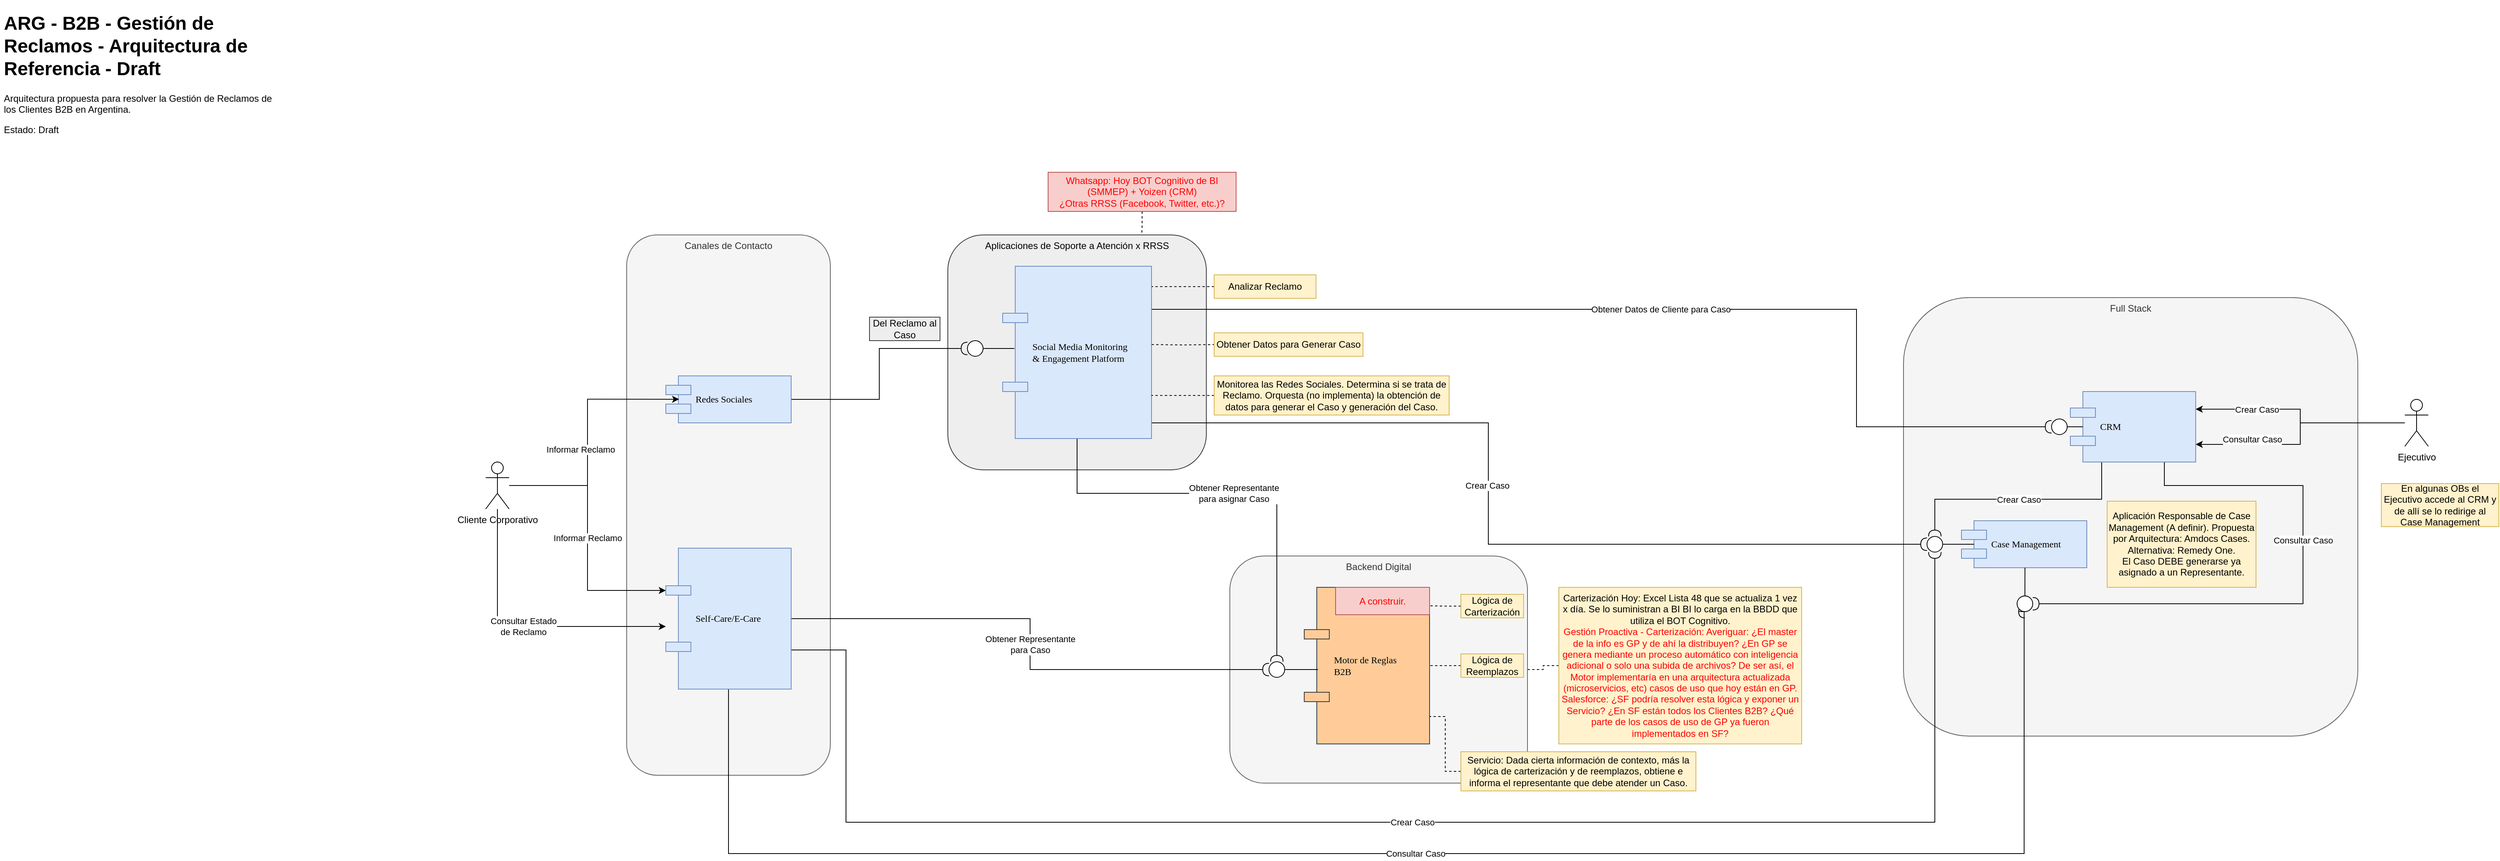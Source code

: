 <mxfile version="15.9.4" type="github" pages="2">
  <diagram id="kzgOf68wSGbUfHz-_0Cc" name="Page-1">
    <mxGraphModel dx="1073" dy="518" grid="1" gridSize="10" guides="1" tooltips="1" connect="1" arrows="1" fold="1" page="1" pageScale="1" pageWidth="3300" pageHeight="4681" math="0" shadow="0">
      <root>
        <mxCell id="0" />
        <mxCell id="1" parent="0" />
        <mxCell id="vs6aGQMoa5u0QKIRv44w-2" style="edgeStyle=orthogonalEdgeStyle;rounded=0;orthogonalLoop=1;jettySize=auto;html=1;entryX=1;entryY=0.5;entryDx=0;entryDy=0;fontColor=#FF0000;endArrow=none;endFill=0;dashed=1;" edge="1" parent="1" source="wRriMQukIgQcQXov5gLd-6" target="wRriMQukIgQcQXov5gLd-9">
          <mxGeometry relative="1" as="geometry" />
        </mxCell>
        <mxCell id="wRriMQukIgQcQXov5gLd-6" value="Carterización Hoy: Excel Lista 48 que se actualiza 1 vez x día. Se lo suministran a BI BI lo carga en la BBDD que utiliza el BOT Cognitivo.&lt;br&gt;&lt;font color=&quot;#ff0000&quot;&gt;Gestión Proactiva - Carterización: Averiguar: ¿El master de la info es GP y de ahí la distribuyen? ¿En GP se genera mediante un proceso automático con inteligencia adicional o solo una subida de archivos? De ser así, el Motor implementaría en una arquitectura actualizada (microservicios, etc) casos de uso que hoy están en GP.&lt;br&gt;Salesforce: ¿SF podría resolver esta lógica y exponer un Servicio? ¿En SF están todos los Clientes B2B? ¿Qué parte de los casos de uso de GP ya fueron implementados en SF?&lt;br&gt;&lt;/font&gt;" style="rounded=0;whiteSpace=wrap;html=1;fillColor=#fff2cc;strokeColor=#d6b656;" vertex="1" parent="1">
          <mxGeometry x="2090" y="800" width="310" height="200" as="geometry" />
        </mxCell>
        <mxCell id="wRriMQukIgQcQXov5gLd-9" value="Backend Digital" style="rounded=1;whiteSpace=wrap;html=1;fontColor=#333333;verticalAlign=top;fillColor=#f5f5f5;strokeColor=#666666;" vertex="1" parent="1">
          <mxGeometry x="1670" y="760" width="380" height="290" as="geometry" />
        </mxCell>
        <mxCell id="LpdoW_9JMqIotmGDeJkZ-57" value="&lt;div style=&quot;text-align: justify&quot;&gt;Full Stack&lt;/div&gt;" style="rounded=1;whiteSpace=wrap;html=1;verticalAlign=top;fillColor=#f5f5f5;fontColor=#333333;strokeColor=#666666;" parent="1" vertex="1">
          <mxGeometry x="2530" y="430" width="580" height="560" as="geometry" />
        </mxCell>
        <mxCell id="LpdoW_9JMqIotmGDeJkZ-58" value="Aplicaciones de Soporte a Atención x RRSS" style="rounded=1;whiteSpace=wrap;html=1;strokeColor=#36393d;fillColor=#eeeeee;verticalAlign=top;" parent="1" vertex="1">
          <mxGeometry x="1310" y="350" width="330" height="300" as="geometry" />
        </mxCell>
        <mxCell id="LpdoW_9JMqIotmGDeJkZ-10" value="&lt;div style=&quot;text-align: justify&quot;&gt;&lt;span&gt;Canales de Contacto&lt;/span&gt;&lt;/div&gt;" style="rounded=1;whiteSpace=wrap;html=1;verticalAlign=top;fillColor=#f5f5f5;fontColor=#333333;strokeColor=#666666;" parent="1" vertex="1">
          <mxGeometry x="900" y="350" width="260" height="690" as="geometry" />
        </mxCell>
        <mxCell id="LpdoW_9JMqIotmGDeJkZ-56" style="edgeStyle=orthogonalEdgeStyle;rounded=0;orthogonalLoop=1;jettySize=auto;html=1;entryX=0;entryY=0.5;entryDx=0;entryDy=0;startArrow=none;startFill=0;endArrow=halfCircle;endFill=0;" parent="1" source="LpdoW_9JMqIotmGDeJkZ-1" target="LpdoW_9JMqIotmGDeJkZ-38" edge="1">
          <mxGeometry relative="1" as="geometry" />
        </mxCell>
        <mxCell id="LpdoW_9JMqIotmGDeJkZ-1" value="Redes Sociales" style="shape=component;align=left;spacingLeft=36;rounded=0;shadow=0;comic=0;labelBackgroundColor=none;strokeWidth=1;fontFamily=Verdana;fontSize=12;html=1;fillColor=#dae8fc;strokeColor=#6c8ebf;" parent="1" vertex="1">
          <mxGeometry x="950" y="530" width="160" height="60" as="geometry" />
        </mxCell>
        <mxCell id="LpdoW_9JMqIotmGDeJkZ-3" style="edgeStyle=orthogonalEdgeStyle;rounded=0;orthogonalLoop=1;jettySize=auto;html=1;entryX=0.106;entryY=0.497;entryDx=0;entryDy=0;entryPerimeter=0;" parent="1" source="LpdoW_9JMqIotmGDeJkZ-2" target="LpdoW_9JMqIotmGDeJkZ-1" edge="1">
          <mxGeometry relative="1" as="geometry">
            <Array as="points">
              <mxPoint x="850" y="670" />
              <mxPoint x="850" y="560" />
            </Array>
          </mxGeometry>
        </mxCell>
        <mxCell id="LpdoW_9JMqIotmGDeJkZ-4" value="Informar Reclamo" style="edgeLabel;html=1;align=center;verticalAlign=middle;resizable=0;points=[];" parent="LpdoW_9JMqIotmGDeJkZ-3" vertex="1" connectable="0">
          <mxGeometry x="-0.107" relative="1" as="geometry">
            <mxPoint x="-9" as="offset" />
          </mxGeometry>
        </mxCell>
        <mxCell id="LpdoW_9JMqIotmGDeJkZ-6" value="Informar Reclamo" style="edgeStyle=orthogonalEdgeStyle;rounded=0;orthogonalLoop=1;jettySize=auto;html=1;entryX=0;entryY=0.3;entryDx=0;entryDy=0;" parent="1" source="LpdoW_9JMqIotmGDeJkZ-2" target="LpdoW_9JMqIotmGDeJkZ-5" edge="1">
          <mxGeometry relative="1" as="geometry" />
        </mxCell>
        <mxCell id="zNlmrGA9Vb_LrglZSPZl-1" value="Consultar Estado &lt;br&gt;de Reclamo" style="edgeStyle=orthogonalEdgeStyle;rounded=0;orthogonalLoop=1;jettySize=auto;html=1;" parent="1" source="LpdoW_9JMqIotmGDeJkZ-2" target="LpdoW_9JMqIotmGDeJkZ-5" edge="1">
          <mxGeometry relative="1" as="geometry">
            <Array as="points">
              <mxPoint x="735" y="850" />
            </Array>
          </mxGeometry>
        </mxCell>
        <mxCell id="LpdoW_9JMqIotmGDeJkZ-2" value="Cliente Corporativo" style="shape=umlActor;verticalLabelPosition=bottom;verticalAlign=top;html=1;outlineConnect=0;" parent="1" vertex="1">
          <mxGeometry x="720" y="640" width="30" height="60" as="geometry" />
        </mxCell>
        <mxCell id="LpdoW_9JMqIotmGDeJkZ-60" value="Crear Caso" style="edgeStyle=orthogonalEdgeStyle;rounded=0;orthogonalLoop=1;jettySize=auto;html=1;entryX=0.5;entryY=1;entryDx=0;entryDy=0;startArrow=none;startFill=0;endArrow=halfCircle;endFill=0;" parent="1" source="LpdoW_9JMqIotmGDeJkZ-5" target="LpdoW_9JMqIotmGDeJkZ-50" edge="1">
          <mxGeometry relative="1" as="geometry">
            <Array as="points">
              <mxPoint x="1180" y="880" />
              <mxPoint x="1180" y="1100" />
              <mxPoint x="2570" y="1100" />
            </Array>
          </mxGeometry>
        </mxCell>
        <mxCell id="zNlmrGA9Vb_LrglZSPZl-7" value="Consultar Caso" style="edgeStyle=orthogonalEdgeStyle;rounded=0;orthogonalLoop=1;jettySize=auto;html=1;entryX=0.5;entryY=1;entryDx=0;entryDy=0;endArrow=halfCircle;endFill=0;" parent="1" source="LpdoW_9JMqIotmGDeJkZ-5" target="zNlmrGA9Vb_LrglZSPZl-3" edge="1">
          <mxGeometry relative="1" as="geometry">
            <Array as="points">
              <mxPoint x="1030" y="1140" />
              <mxPoint x="2684" y="1140" />
            </Array>
          </mxGeometry>
        </mxCell>
        <mxCell id="zNlmrGA9Vb_LrglZSPZl-23" value="Obtener Representante &lt;br&gt;para Caso" style="edgeStyle=orthogonalEdgeStyle;rounded=0;orthogonalLoop=1;jettySize=auto;html=1;entryX=0;entryY=0.5;entryDx=0;entryDy=0;endArrow=halfCircle;endFill=0;" parent="1" source="LpdoW_9JMqIotmGDeJkZ-5" target="LpdoW_9JMqIotmGDeJkZ-19" edge="1">
          <mxGeometry relative="1" as="geometry" />
        </mxCell>
        <mxCell id="LpdoW_9JMqIotmGDeJkZ-5" value="Self-Care/E-Care" style="shape=component;align=left;spacingLeft=36;rounded=0;shadow=0;comic=0;labelBackgroundColor=none;strokeWidth=1;fontFamily=Verdana;fontSize=12;html=1;fillColor=#dae8fc;strokeColor=#6c8ebf;" parent="1" vertex="1">
          <mxGeometry x="950" y="750" width="160" height="180" as="geometry" />
        </mxCell>
        <mxCell id="zNlmrGA9Vb_LrglZSPZl-16" value="Crear Caso" style="edgeStyle=orthogonalEdgeStyle;rounded=0;orthogonalLoop=1;jettySize=auto;html=1;endArrow=classic;endFill=1;entryX=1;entryY=0.25;entryDx=0;entryDy=0;" parent="1" source="LpdoW_9JMqIotmGDeJkZ-7" target="zNlmrGA9Vb_LrglZSPZl-14" edge="1">
          <mxGeometry x="0.452" relative="1" as="geometry">
            <mxPoint as="offset" />
          </mxGeometry>
        </mxCell>
        <mxCell id="zNlmrGA9Vb_LrglZSPZl-20" value="Consultar Caso" style="edgeStyle=orthogonalEdgeStyle;rounded=0;orthogonalLoop=1;jettySize=auto;html=1;entryX=1;entryY=0.75;entryDx=0;entryDy=0;endArrow=classic;endFill=1;" parent="1" source="LpdoW_9JMqIotmGDeJkZ-7" target="zNlmrGA9Vb_LrglZSPZl-14" edge="1">
          <mxGeometry x="0.511" y="-7" relative="1" as="geometry">
            <mxPoint as="offset" />
          </mxGeometry>
        </mxCell>
        <mxCell id="LpdoW_9JMqIotmGDeJkZ-7" value="Ejecutivo" style="shape=umlActor;verticalLabelPosition=bottom;verticalAlign=top;html=1;outlineConnect=0;" parent="1" vertex="1">
          <mxGeometry x="3170" y="560" width="30" height="60" as="geometry" />
        </mxCell>
        <mxCell id="LpdoW_9JMqIotmGDeJkZ-11" value="Motor de Reglas &lt;br&gt;B2B" style="shape=component;align=left;spacingLeft=36;rounded=0;shadow=0;comic=0;labelBackgroundColor=none;strokeWidth=1;fontFamily=Verdana;fontSize=12;html=1;fillColor=#ffcc99;strokeColor=#36393d;" parent="1" vertex="1">
          <mxGeometry x="1765" y="800" width="160" height="200" as="geometry" />
        </mxCell>
        <mxCell id="LpdoW_9JMqIotmGDeJkZ-13" style="edgeStyle=orthogonalEdgeStyle;rounded=0;orthogonalLoop=1;jettySize=auto;html=1;entryX=1.002;entryY=0.118;entryDx=0;entryDy=0;entryPerimeter=0;endArrow=none;endFill=0;dashed=1;" parent="1" source="LpdoW_9JMqIotmGDeJkZ-12" target="LpdoW_9JMqIotmGDeJkZ-11" edge="1">
          <mxGeometry relative="1" as="geometry" />
        </mxCell>
        <mxCell id="LpdoW_9JMqIotmGDeJkZ-12" value="Lógica de Carterización" style="text;html=1;strokeColor=#d6b656;fillColor=#fff2cc;align=center;verticalAlign=middle;whiteSpace=wrap;rounded=0;" parent="1" vertex="1">
          <mxGeometry x="1965" y="809" width="80" height="30" as="geometry" />
        </mxCell>
        <mxCell id="LpdoW_9JMqIotmGDeJkZ-15" value="" style="edgeStyle=orthogonalEdgeStyle;rounded=0;orthogonalLoop=1;jettySize=auto;html=1;endArrow=none;endFill=0;dashed=1;" parent="1" source="LpdoW_9JMqIotmGDeJkZ-14" target="LpdoW_9JMqIotmGDeJkZ-11" edge="1">
          <mxGeometry relative="1" as="geometry" />
        </mxCell>
        <mxCell id="LpdoW_9JMqIotmGDeJkZ-14" value="Lógica de Reemplazos" style="text;html=1;strokeColor=#d6b656;fillColor=#fff2cc;align=center;verticalAlign=middle;whiteSpace=wrap;rounded=0;" parent="1" vertex="1">
          <mxGeometry x="1965" y="885" width="80" height="30" as="geometry" />
        </mxCell>
        <mxCell id="LpdoW_9JMqIotmGDeJkZ-18" style="edgeStyle=orthogonalEdgeStyle;rounded=0;orthogonalLoop=1;jettySize=auto;html=1;entryX=1;entryY=0.825;entryDx=0;entryDy=0;endArrow=none;endFill=0;entryPerimeter=0;dashed=1;" parent="1" source="LpdoW_9JMqIotmGDeJkZ-16" target="LpdoW_9JMqIotmGDeJkZ-11" edge="1">
          <mxGeometry relative="1" as="geometry" />
        </mxCell>
        <mxCell id="LpdoW_9JMqIotmGDeJkZ-16" value="Servicio: Dada cierta información de contexto, más la lógica de carterización y de reemplazos, obtiene e informa el representante que debe atender un Caso." style="text;html=1;strokeColor=#d6b656;fillColor=#fff2cc;align=center;verticalAlign=middle;whiteSpace=wrap;rounded=0;" parent="1" vertex="1">
          <mxGeometry x="1965" y="1010" width="300" height="50" as="geometry" />
        </mxCell>
        <mxCell id="zNlmrGA9Vb_LrglZSPZl-22" style="edgeStyle=orthogonalEdgeStyle;rounded=0;orthogonalLoop=1;jettySize=auto;html=1;entryX=0.11;entryY=0.525;entryDx=0;entryDy=0;entryPerimeter=0;endArrow=none;endFill=0;" parent="1" source="LpdoW_9JMqIotmGDeJkZ-19" target="LpdoW_9JMqIotmGDeJkZ-11" edge="1">
          <mxGeometry relative="1" as="geometry" />
        </mxCell>
        <mxCell id="LpdoW_9JMqIotmGDeJkZ-19" value="" style="ellipse;whiteSpace=wrap;html=1;rounded=0;shadow=0;comic=0;labelBackgroundColor=none;strokeWidth=1;fontFamily=Verdana;fontSize=12;align=center;" parent="1" vertex="1">
          <mxGeometry x="1720" y="895" width="20" height="20" as="geometry" />
        </mxCell>
        <mxCell id="LpdoW_9JMqIotmGDeJkZ-46" value="Obtener Datos de Cliente para Caso" style="edgeStyle=orthogonalEdgeStyle;rounded=0;orthogonalLoop=1;jettySize=auto;html=1;endArrow=halfCircle;endFill=0;entryX=0;entryY=0.5;entryDx=0;entryDy=0;" parent="1" source="LpdoW_9JMqIotmGDeJkZ-31" target="wRriMQukIgQcQXov5gLd-4" edge="1">
          <mxGeometry relative="1" as="geometry">
            <Array as="points">
              <mxPoint x="2470" y="445" />
              <mxPoint x="2470" y="595" />
            </Array>
            <mxPoint x="2684" y="500" as="targetPoint" />
          </mxGeometry>
        </mxCell>
        <mxCell id="LpdoW_9JMqIotmGDeJkZ-52" value="Crear Caso&amp;nbsp;" style="edgeStyle=orthogonalEdgeStyle;rounded=0;orthogonalLoop=1;jettySize=auto;html=1;entryX=0;entryY=0.5;entryDx=0;entryDy=0;endArrow=halfCircle;endFill=0;" parent="1" source="LpdoW_9JMqIotmGDeJkZ-31" target="LpdoW_9JMqIotmGDeJkZ-50" edge="1">
          <mxGeometry x="-0.109" relative="1" as="geometry">
            <Array as="points">
              <mxPoint x="2000" y="590" />
              <mxPoint x="2000" y="745" />
            </Array>
            <mxPoint as="offset" />
          </mxGeometry>
        </mxCell>
        <mxCell id="LpdoW_9JMqIotmGDeJkZ-54" style="edgeStyle=orthogonalEdgeStyle;rounded=0;orthogonalLoop=1;jettySize=auto;html=1;entryX=0;entryY=0.5;entryDx=0;entryDy=0;endArrow=none;endFill=0;dashed=1;" parent="1" target="LpdoW_9JMqIotmGDeJkZ-35" edge="1">
          <mxGeometry relative="1" as="geometry">
            <mxPoint x="1570" y="490" as="sourcePoint" />
          </mxGeometry>
        </mxCell>
        <mxCell id="zNlmrGA9Vb_LrglZSPZl-24" value="Obtener Representante &lt;br&gt;para asignar Caso" style="edgeStyle=orthogonalEdgeStyle;rounded=0;orthogonalLoop=1;jettySize=auto;html=1;entryX=0.5;entryY=0;entryDx=0;entryDy=0;endArrow=halfCircle;endFill=0;" parent="1" source="LpdoW_9JMqIotmGDeJkZ-31" target="LpdoW_9JMqIotmGDeJkZ-19" edge="1">
          <mxGeometry relative="1" as="geometry">
            <Array as="points">
              <mxPoint x="1475" y="680" />
              <mxPoint x="1730" y="680" />
            </Array>
          </mxGeometry>
        </mxCell>
        <mxCell id="LpdoW_9JMqIotmGDeJkZ-31" value="Social Media Monitoring &lt;br&gt;&amp;amp; Engagement Platform" style="shape=component;align=left;spacingLeft=36;rounded=0;shadow=0;comic=0;labelBackgroundColor=none;strokeWidth=1;fontFamily=Verdana;fontSize=12;html=1;fillColor=#dae8fc;strokeColor=#6c8ebf;" parent="1" vertex="1">
          <mxGeometry x="1380" y="390" width="190" height="220" as="geometry" />
        </mxCell>
        <mxCell id="LpdoW_9JMqIotmGDeJkZ-32" style="edgeStyle=orthogonalEdgeStyle;rounded=0;orthogonalLoop=1;jettySize=auto;html=1;entryX=1.002;entryY=0.118;entryDx=0;entryDy=0;entryPerimeter=0;endArrow=none;endFill=0;dashed=1;" parent="1" source="LpdoW_9JMqIotmGDeJkZ-33" target="LpdoW_9JMqIotmGDeJkZ-31" edge="1">
          <mxGeometry relative="1" as="geometry" />
        </mxCell>
        <mxCell id="LpdoW_9JMqIotmGDeJkZ-33" value="Analizar Reclamo" style="text;html=1;strokeColor=#d6b656;fillColor=#fff2cc;align=center;verticalAlign=middle;whiteSpace=wrap;rounded=0;" parent="1" vertex="1">
          <mxGeometry x="1650" y="401" width="130" height="30" as="geometry" />
        </mxCell>
        <mxCell id="LpdoW_9JMqIotmGDeJkZ-35" value="Obtener Datos para Generar Caso" style="text;html=1;strokeColor=#d6b656;fillColor=#fff2cc;align=center;verticalAlign=middle;whiteSpace=wrap;rounded=0;" parent="1" vertex="1">
          <mxGeometry x="1650" y="475" width="190" height="30" as="geometry" />
        </mxCell>
        <mxCell id="LpdoW_9JMqIotmGDeJkZ-36" style="edgeStyle=orthogonalEdgeStyle;rounded=0;orthogonalLoop=1;jettySize=auto;html=1;entryX=1;entryY=0.75;entryDx=0;entryDy=0;endArrow=none;endFill=0;dashed=1;" parent="1" source="LpdoW_9JMqIotmGDeJkZ-37" target="LpdoW_9JMqIotmGDeJkZ-31" edge="1">
          <mxGeometry relative="1" as="geometry" />
        </mxCell>
        <mxCell id="LpdoW_9JMqIotmGDeJkZ-37" value="Monitorea las Redes Sociales. Determina si se trata de Reclamo. Orquesta (no implementa) la obtención de datos para generar el Caso y generación del Caso." style="text;html=1;strokeColor=#d6b656;fillColor=#fff2cc;align=center;verticalAlign=middle;whiteSpace=wrap;rounded=0;" parent="1" vertex="1">
          <mxGeometry x="1650" y="530" width="300" height="50" as="geometry" />
        </mxCell>
        <mxCell id="LpdoW_9JMqIotmGDeJkZ-38" value="" style="ellipse;whiteSpace=wrap;html=1;rounded=0;shadow=0;comic=0;labelBackgroundColor=none;strokeWidth=1;fontFamily=Verdana;fontSize=12;align=center;" parent="1" vertex="1">
          <mxGeometry x="1335" y="485" width="20" height="20" as="geometry" />
        </mxCell>
        <mxCell id="LpdoW_9JMqIotmGDeJkZ-39" style="edgeStyle=elbowEdgeStyle;rounded=0;html=1;labelBackgroundColor=none;startArrow=none;startFill=0;startSize=8;endArrow=none;endFill=0;endSize=16;fontFamily=Verdana;fontSize=12;" parent="1" source="LpdoW_9JMqIotmGDeJkZ-38" edge="1">
          <mxGeometry relative="1" as="geometry">
            <mxPoint x="1395" y="495" as="targetPoint" />
          </mxGeometry>
        </mxCell>
        <mxCell id="LpdoW_9JMqIotmGDeJkZ-40" value="Del Reclamo al Caso" style="text;html=1;strokeColor=#36393d;fillColor=#eeeeee;align=center;verticalAlign=middle;whiteSpace=wrap;rounded=0;" parent="1" vertex="1">
          <mxGeometry x="1210" y="455" width="90" height="30" as="geometry" />
        </mxCell>
        <mxCell id="LpdoW_9JMqIotmGDeJkZ-49" value="Case Management" style="shape=component;align=left;spacingLeft=36;rounded=0;shadow=0;comic=0;labelBackgroundColor=none;strokeWidth=1;fontFamily=Verdana;fontSize=12;html=1;fillColor=#dae8fc;strokeColor=#6c8ebf;" parent="1" vertex="1">
          <mxGeometry x="2604" y="715" width="160" height="60" as="geometry" />
        </mxCell>
        <mxCell id="LpdoW_9JMqIotmGDeJkZ-50" value="" style="ellipse;whiteSpace=wrap;html=1;rounded=0;shadow=0;comic=0;labelBackgroundColor=none;strokeWidth=1;fontFamily=Verdana;fontSize=12;align=center;" parent="1" vertex="1">
          <mxGeometry x="2560" y="735" width="20" height="20" as="geometry" />
        </mxCell>
        <mxCell id="LpdoW_9JMqIotmGDeJkZ-51" style="edgeStyle=elbowEdgeStyle;rounded=0;html=1;labelBackgroundColor=none;startArrow=none;startFill=0;startSize=8;endArrow=none;endFill=0;endSize=16;fontFamily=Verdana;fontSize=12;" parent="1" source="LpdoW_9JMqIotmGDeJkZ-50" edge="1">
          <mxGeometry relative="1" as="geometry">
            <mxPoint x="2620" y="745" as="targetPoint" />
          </mxGeometry>
        </mxCell>
        <mxCell id="zNlmrGA9Vb_LrglZSPZl-2" style="edgeStyle=orthogonalEdgeStyle;rounded=0;orthogonalLoop=1;jettySize=auto;html=1;exitX=0.863;exitY=0.983;exitDx=0;exitDy=0;entryX=0.5;entryY=0;entryDx=0;entryDy=0;exitPerimeter=0;endArrow=none;endFill=0;" parent="1" target="zNlmrGA9Vb_LrglZSPZl-3" edge="1">
          <mxGeometry relative="1" as="geometry">
            <mxPoint x="2685.08" y="775" as="sourcePoint" />
          </mxGeometry>
        </mxCell>
        <mxCell id="zNlmrGA9Vb_LrglZSPZl-3" value="" style="ellipse;whiteSpace=wrap;html=1;rounded=0;shadow=0;comic=0;labelBackgroundColor=none;strokeWidth=1;fontFamily=Verdana;fontSize=12;align=center;" parent="1" vertex="1">
          <mxGeometry x="2675" y="811.02" width="20" height="20" as="geometry" />
        </mxCell>
        <mxCell id="zNlmrGA9Vb_LrglZSPZl-9" value="Aplicación Responsable de Case Management (A definir). Propuesta por Arquitectura: Amdocs Cases. Alternativa: Remedy One.&lt;br&gt;El Caso DEBE generarse ya asignado a un Representante." style="text;html=1;strokeColor=#d6b656;fillColor=#fff2cc;align=center;verticalAlign=middle;whiteSpace=wrap;rounded=0;" parent="1" vertex="1">
          <mxGeometry x="2790" y="690" width="190" height="110" as="geometry" />
        </mxCell>
        <mxCell id="zNlmrGA9Vb_LrglZSPZl-17" value="Crear Caso" style="edgeStyle=orthogonalEdgeStyle;rounded=0;orthogonalLoop=1;jettySize=auto;html=1;entryX=0.5;entryY=0;entryDx=0;entryDy=0;endArrow=halfCircle;endFill=0;exitX=0.25;exitY=1;exitDx=0;exitDy=0;" parent="1" source="zNlmrGA9Vb_LrglZSPZl-14" target="LpdoW_9JMqIotmGDeJkZ-50" edge="1">
          <mxGeometry relative="1" as="geometry" />
        </mxCell>
        <mxCell id="zNlmrGA9Vb_LrglZSPZl-18" value="Consultar Caso" style="edgeStyle=orthogonalEdgeStyle;rounded=0;orthogonalLoop=1;jettySize=auto;html=1;entryX=1;entryY=0.5;entryDx=0;entryDy=0;endArrow=halfCircle;endFill=0;exitX=0.75;exitY=1;exitDx=0;exitDy=0;" parent="1" source="zNlmrGA9Vb_LrglZSPZl-14" target="zNlmrGA9Vb_LrglZSPZl-3" edge="1">
          <mxGeometry x="-0.212" relative="1" as="geometry">
            <Array as="points">
              <mxPoint x="2863" y="670" />
              <mxPoint x="3040" y="670" />
              <mxPoint x="3040" y="821" />
            </Array>
            <mxPoint as="offset" />
          </mxGeometry>
        </mxCell>
        <mxCell id="zNlmrGA9Vb_LrglZSPZl-14" value="CRM" style="shape=component;align=left;spacingLeft=36;rounded=0;shadow=0;comic=0;labelBackgroundColor=none;strokeWidth=1;fontFamily=Verdana;fontSize=12;html=1;fillColor=#dae8fc;strokeColor=#6c8ebf;" parent="1" vertex="1">
          <mxGeometry x="2743" y="550" width="160" height="90" as="geometry" />
        </mxCell>
        <mxCell id="zNlmrGA9Vb_LrglZSPZl-21" value="En algunas OBs el Ejecutivo accede al CRM y de allí se lo redirige al Case Management" style="text;html=1;strokeColor=#d6b656;fillColor=#fff2cc;align=center;verticalAlign=middle;whiteSpace=wrap;rounded=0;" parent="1" vertex="1">
          <mxGeometry x="3140" y="667.5" width="150" height="55" as="geometry" />
        </mxCell>
        <mxCell id="wRriMQukIgQcQXov5gLd-3" style="edgeStyle=orthogonalEdgeStyle;rounded=0;orthogonalLoop=1;jettySize=auto;html=1;entryX=0.75;entryY=0;entryDx=0;entryDy=0;fontColor=#FF0000;dashed=1;endArrow=none;endFill=0;" edge="1" parent="1" source="wRriMQukIgQcQXov5gLd-1" target="LpdoW_9JMqIotmGDeJkZ-58">
          <mxGeometry relative="1" as="geometry" />
        </mxCell>
        <mxCell id="wRriMQukIgQcQXov5gLd-1" value="&lt;font color=&quot;#ff0000&quot;&gt;Whatsapp: Hoy BOT Cognitivo de BI (SMMEP) + Yoizen (CRM)&lt;br&gt;¿Otras RRSS (Facebook, Twitter, etc.)?&lt;br&gt;&lt;/font&gt;" style="text;html=1;strokeColor=#b85450;fillColor=#f8cecc;align=center;verticalAlign=middle;whiteSpace=wrap;rounded=0;" vertex="1" parent="1">
          <mxGeometry x="1438" y="270" width="240" height="50" as="geometry" />
        </mxCell>
        <mxCell id="wRriMQukIgQcQXov5gLd-5" value="" style="edgeStyle=orthogonalEdgeStyle;rounded=0;orthogonalLoop=1;jettySize=auto;html=1;fontColor=#FF0000;endArrow=none;endFill=0;" edge="1" parent="1" source="wRriMQukIgQcQXov5gLd-4" target="zNlmrGA9Vb_LrglZSPZl-14">
          <mxGeometry relative="1" as="geometry" />
        </mxCell>
        <mxCell id="wRriMQukIgQcQXov5gLd-4" value="" style="ellipse;whiteSpace=wrap;html=1;rounded=0;shadow=0;comic=0;labelBackgroundColor=none;strokeWidth=1;fontFamily=Verdana;fontSize=12;align=center;" vertex="1" parent="1">
          <mxGeometry x="2719" y="585" width="20" height="20" as="geometry" />
        </mxCell>
        <mxCell id="wRriMQukIgQcQXov5gLd-8" value="&lt;font color=&quot;#ff0000&quot;&gt;A construir.&lt;/font&gt;" style="rounded=0;whiteSpace=wrap;html=1;fillColor=#f8cecc;strokeColor=#b85450;" vertex="1" parent="1">
          <mxGeometry x="1805" y="800" width="120" height="35" as="geometry" />
        </mxCell>
        <mxCell id="vs6aGQMoa5u0QKIRv44w-3" value="&lt;h1&gt;&lt;font color=&quot;#000000&quot;&gt;ARG - B2B - Gestión de Reclamos - Arquitectura de Referencia - Draft&lt;/font&gt;&lt;/h1&gt;&lt;p&gt;&lt;font color=&quot;#000000&quot;&gt;Arquitectura propuesta para resolver la Gestión de Reclamos de los Clientes B2B en Argentina.&amp;nbsp;&lt;/font&gt;&lt;/p&gt;&lt;p&gt;&lt;font color=&quot;#000000&quot;&gt;Estado: Draft&lt;/font&gt;&lt;/p&gt;" style="text;html=1;strokeColor=none;fillColor=none;spacing=5;spacingTop=-20;whiteSpace=wrap;overflow=hidden;rounded=0;fontColor=#FF0000;" vertex="1" parent="1">
          <mxGeometry x="100" y="60" width="360" height="170" as="geometry" />
        </mxCell>
      </root>
    </mxGraphModel>
  </diagram>
  <diagram id="XIZV-UtNeT8jDsw7DxzR" name="Page-3">
    <mxGraphModel dx="1019" dy="555" grid="1" gridSize="10" guides="1" tooltips="1" connect="1" arrows="1" fold="1" page="1" pageScale="1" pageWidth="3300" pageHeight="4681" math="0" shadow="0">
      <root>
        <mxCell id="U-G4EgXn8-IBXzERAYcD-0" />
        <mxCell id="U-G4EgXn8-IBXzERAYcD-1" parent="U-G4EgXn8-IBXzERAYcD-0" />
      </root>
    </mxGraphModel>
  </diagram>
</mxfile>
